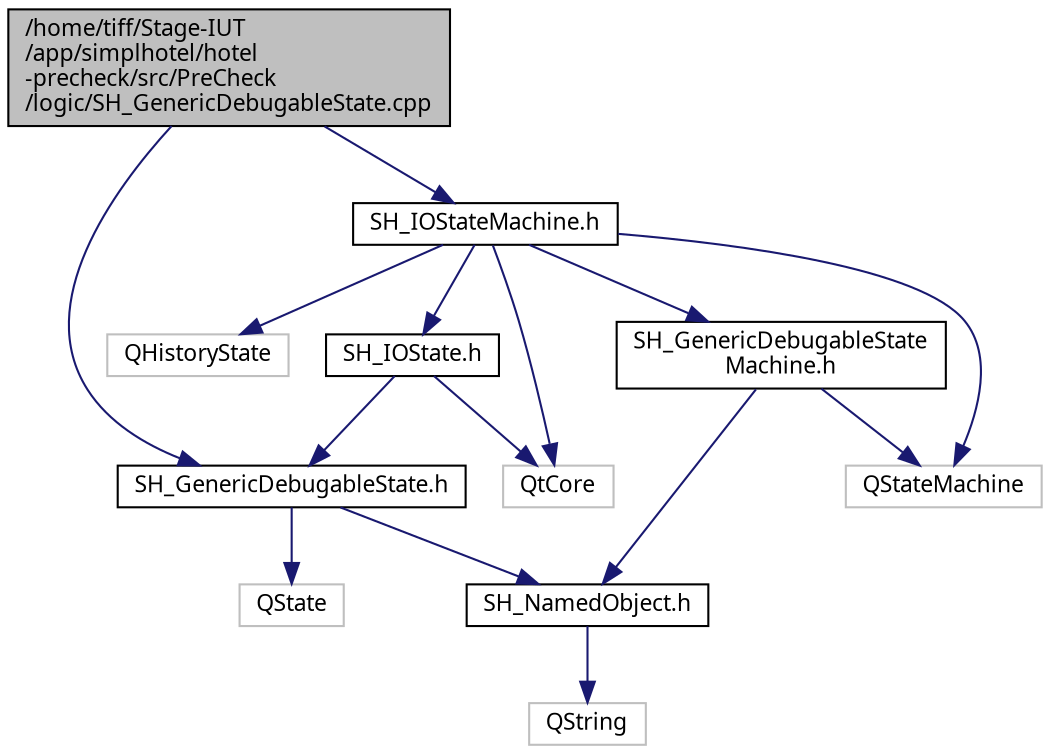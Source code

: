 digraph "/home/tiff/Stage-IUT/app/simplhotel/hotel-precheck/src/PreCheck/logic/SH_GenericDebugableState.cpp"
{
 // INTERACTIVE_SVG=YES
  bgcolor="transparent";
  edge [fontname="Verdana",fontsize="11",labelfontname="Verdana",labelfontsize="11"];
  node [fontname="Verdana",fontsize="11",shape=record];
  Node1 [label="/home/tiff/Stage-IUT\l/app/simplhotel/hotel\l-precheck/src/PreCheck\l/logic/SH_GenericDebugableState.cpp",height=0.2,width=0.4,color="black", fillcolor="grey75", style="filled" fontcolor="black"];
  Node1 -> Node2 [color="midnightblue",fontsize="11",style="solid",fontname="Verdana"];
  Node2 [label="SH_GenericDebugableState.h",height=0.2,width=0.4,color="black",URL="$SH__GenericDebugableState_8h.html"];
  Node2 -> Node3 [color="midnightblue",fontsize="11",style="solid",fontname="Verdana"];
  Node3 [label="QState",height=0.2,width=0.4,color="grey75"];
  Node2 -> Node4 [color="midnightblue",fontsize="11",style="solid",fontname="Verdana"];
  Node4 [label="SH_NamedObject.h",height=0.2,width=0.4,color="black",URL="$SH__NamedObject_8h.html"];
  Node4 -> Node5 [color="midnightblue",fontsize="11",style="solid",fontname="Verdana"];
  Node5 [label="QString",height=0.2,width=0.4,color="grey75"];
  Node1 -> Node6 [color="midnightblue",fontsize="11",style="solid",fontname="Verdana"];
  Node6 [label="SH_IOStateMachine.h",height=0.2,width=0.4,color="black",URL="$SH__IOStateMachine_8h.html"];
  Node6 -> Node7 [color="midnightblue",fontsize="11",style="solid",fontname="Verdana"];
  Node7 [label="QStateMachine",height=0.2,width=0.4,color="grey75"];
  Node6 -> Node8 [color="midnightblue",fontsize="11",style="solid",fontname="Verdana"];
  Node8 [label="QHistoryState",height=0.2,width=0.4,color="grey75"];
  Node6 -> Node9 [color="midnightblue",fontsize="11",style="solid",fontname="Verdana"];
  Node9 [label="QtCore",height=0.2,width=0.4,color="grey75"];
  Node6 -> Node10 [color="midnightblue",fontsize="11",style="solid",fontname="Verdana"];
  Node10 [label="SH_GenericDebugableState\lMachine.h",height=0.2,width=0.4,color="black",URL="$SH__GenericDebugableStateMachine_8h.html"];
  Node10 -> Node7 [color="midnightblue",fontsize="11",style="solid",fontname="Verdana"];
  Node10 -> Node4 [color="midnightblue",fontsize="11",style="solid",fontname="Verdana"];
  Node6 -> Node11 [color="midnightblue",fontsize="11",style="solid",fontname="Verdana"];
  Node11 [label="SH_IOState.h",height=0.2,width=0.4,color="black",URL="$SH__IOState_8h.html"];
  Node11 -> Node2 [color="midnightblue",fontsize="11",style="solid",fontname="Verdana"];
  Node11 -> Node9 [color="midnightblue",fontsize="11",style="solid",fontname="Verdana"];
}
